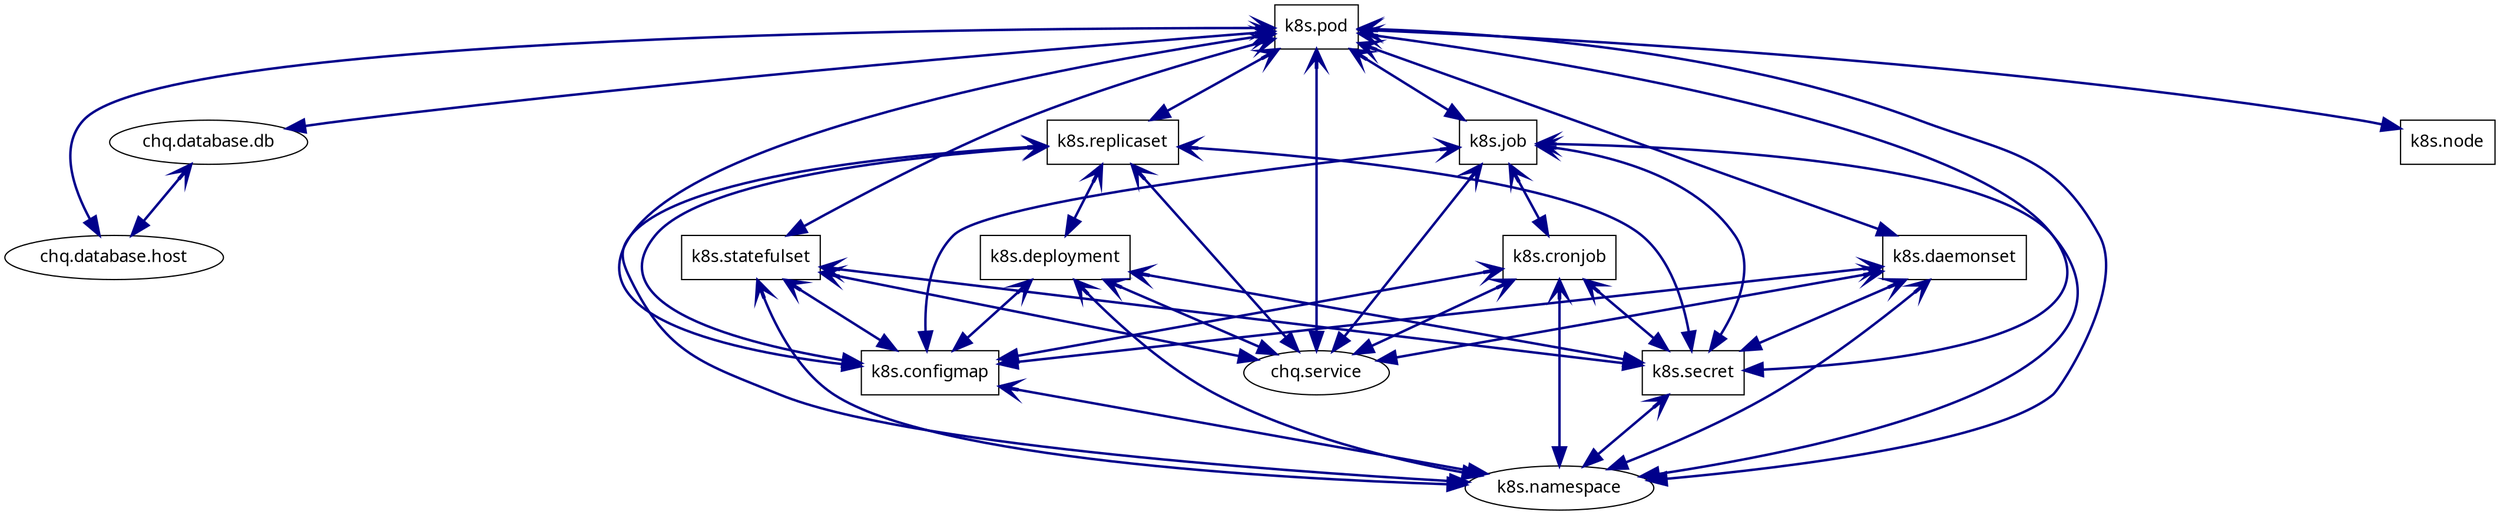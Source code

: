 digraph G {
  overlap=false;
  fontname="sans-serif";
  nodesep=0.6;
  ranksep=0.8;
  node [fontname="sans-serif"];
  edge [fontname="sans-serif", penwidth=2, arrowsize=1.5];

  "chq.database.db" [shape=ellipse];
  "chq.service" [shape=ellipse];
  "k8s.replicaset" [shape=rectangle];
  "k8s.deployment" [shape=rectangle];
  "k8s.job" [shape=rectangle];
  "k8s.secret" [shape=rectangle];
  "k8s.node" [shape=rectangle];
  "k8s.pod" [shape=rectangle];
  "k8s.statefulset" [shape=rectangle];
  "k8s.daemonset" [shape=rectangle];
  "k8s.cronjob" [shape=rectangle];
  "k8s.configmap" [shape=rectangle];
  "k8s.namespace" [shape=ellipse];

  "k8s.pod" -> "k8s.statefulset" [label="", dir=both, arrowhead=normal, arrowtail=vee, color=darkblue, fontsize=10];
  "k8s.replicaset" -> "k8s.configmap" [label="", dir=both, arrowhead=normal, arrowtail=vee, color=darkblue, fontsize=10];
  "k8s.job" -> "k8s.namespace" [label="", dir=both, arrowhead=normal, arrowtail=vee, color=darkblue, fontsize=10];
  "k8s.pod" -> "k8s.replicaset" [label="", dir=both, arrowhead=normal, arrowtail=vee, color=darkblue, fontsize=10];
  "k8s.pod" -> "chq.service" [label="", dir=both, arrowhead=normal, arrowtail=vee, color=darkblue, fontsize=10];
  "k8s.statefulset" -> "chq.service" [label="", dir=both, arrowhead=normal, arrowtail=vee, color=darkblue, fontsize=10];
  "k8s.job" -> "k8s.cronjob" [label="", dir=both, arrowhead=normal, arrowtail=vee, color=darkblue, fontsize=10];
  "k8s.pod" -> "k8s.namespace" [label="", dir=both, arrowhead=normal, arrowtail=vee, color=darkblue, fontsize=10];
  "k8s.replicaset" -> "k8s.deployment" [label="", dir=both, arrowhead=normal, arrowtail=vee, color=darkblue, fontsize=10];
  "k8s.deployment" -> "k8s.secret" [label="", dir=both, arrowhead=normal, arrowtail=vee, color=darkblue, fontsize=10];
  "k8s.deployment" -> "chq.service" [label="", dir=both, arrowhead=normal, arrowtail=vee, color=darkblue, fontsize=10];
  "k8s.statefulset" -> "k8s.namespace" [label="", dir=both, arrowhead=normal, arrowtail=vee, color=darkblue, fontsize=10];
  "k8s.daemonset" -> "k8s.namespace" [label="", dir=both, arrowhead=normal, arrowtail=vee, color=darkblue, fontsize=10];
  "k8s.cronjob" -> "k8s.secret" [label="", dir=both, arrowhead=normal, arrowtail=vee, color=darkblue, fontsize=10];
  "k8s.job" -> "k8s.secret" [label="", dir=both, arrowhead=normal, arrowtail=vee, color=darkblue, fontsize=10];
  "k8s.cronjob" -> "chq.service" [label="", dir=both, arrowhead=normal, arrowtail=vee, color=darkblue, fontsize=10];
  "chq.database.db" -> "chq.database.host" [label="", dir=both, arrowhead=normal, arrowtail=vee, color=darkblue, fontsize=10];
  "k8s.pod" -> "k8s.node" [label="", dir=both, arrowhead=normal, arrowtail=vee, color=darkblue, fontsize=10];
  "k8s.pod" -> "chq.database.host" [label="", dir=both, arrowhead=normal, arrowtail=vee, color=darkblue, fontsize=10];
  "k8s.deployment" -> "k8s.configmap" [label="", dir=both, arrowhead=normal, arrowtail=vee, color=darkblue, fontsize=10];
  "k8s.statefulset" -> "k8s.secret" [label="", dir=both, arrowhead=normal, arrowtail=vee, color=darkblue, fontsize=10];
  "k8s.replicaset" -> "chq.service" [label="", dir=both, arrowhead=normal, arrowtail=vee, color=darkblue, fontsize=10];
  "k8s.replicaset" -> "k8s.namespace" [label="", dir=both, arrowhead=normal, arrowtail=vee, color=darkblue, fontsize=10];
  "k8s.daemonset" -> "k8s.secret" [label="", dir=both, arrowhead=normal, arrowtail=vee, color=darkblue, fontsize=10];
  "k8s.pod" -> "k8s.job" [label="", dir=both, arrowhead=normal, arrowtail=vee, color=darkblue, fontsize=10];
  "k8s.pod" -> "k8s.secret" [label="", dir=both, arrowhead=normal, arrowtail=vee, color=darkblue, fontsize=10];
  "k8s.pod" -> "chq.database.db" [label="", dir=both, arrowhead=normal, arrowtail=vee, color=darkblue, fontsize=10];
  "k8s.replicaset" -> "k8s.secret" [label="", dir=both, arrowhead=normal, arrowtail=vee, color=darkblue, fontsize=10];
  "k8s.deployment" -> "k8s.namespace" [label="", dir=both, arrowhead=normal, arrowtail=vee, color=darkblue, fontsize=10];
  "k8s.statefulset" -> "k8s.configmap" [label="", dir=both, arrowhead=normal, arrowtail=vee, color=darkblue, fontsize=10];
  "k8s.daemonset" -> "k8s.configmap" [label="", dir=both, arrowhead=normal, arrowtail=vee, color=darkblue, fontsize=10];
  "k8s.daemonset" -> "chq.service" [label="", dir=both, arrowhead=normal, arrowtail=vee, color=darkblue, fontsize=10];
  "k8s.pod" -> "k8s.daemonset" [label="", dir=both, arrowhead=normal, arrowtail=vee, color=darkblue, fontsize=10];
  "k8s.pod" -> "k8s.configmap" [label="", dir=both, arrowhead=normal, arrowtail=vee, color=darkblue, fontsize=10];
  "k8s.job" -> "k8s.configmap" [label="", dir=both, arrowhead=normal, arrowtail=vee, color=darkblue, fontsize=10];
  "k8s.job" -> "chq.service" [label="", dir=both, arrowhead=normal, arrowtail=vee, color=darkblue, fontsize=10];
  "k8s.cronjob" -> "k8s.configmap" [label="", dir=both, arrowhead=normal, arrowtail=vee, color=darkblue, fontsize=10];
  "k8s.cronjob" -> "k8s.namespace" [label="", dir=both, arrowhead=normal, arrowtail=vee, color=darkblue, fontsize=10];
  "k8s.configmap" -> "k8s.namespace" [label="", dir=both, arrowhead=normal, arrowtail=vee, color=darkblue, fontsize=10];
  "k8s.secret" -> "k8s.namespace" [label="", dir=both, arrowhead=normal, arrowtail=vee, color=darkblue, fontsize=10];
}
